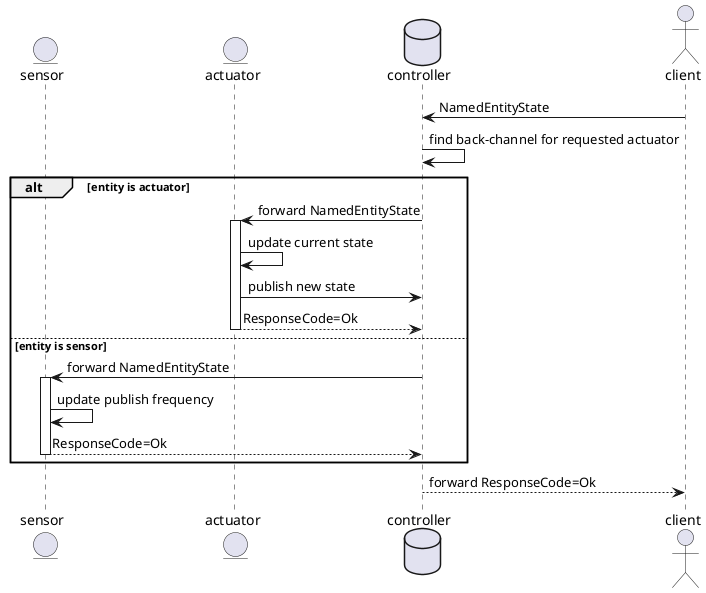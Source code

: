 @startuml update
entity sensor
entity actuator
database controller
actor client
client -> controller: NamedEntityState
controller -> controller: find back-channel for requested actuator
alt entity is actuator
controller -> actuator: forward NamedEntityState
activate actuator
actuator -> actuator: update current state
actuator -> controller: publish new state
actuator --> controller: ResponseCode=Ok
deactivate actuator
else entity is sensor
controller -> sensor: forward NamedEntityState
activate sensor
sensor -> sensor: update publish frequency
sensor --> controller: ResponseCode=Ok
deactivate sensor
end
controller --> client: forward ResponseCode=Ok
@enduml
